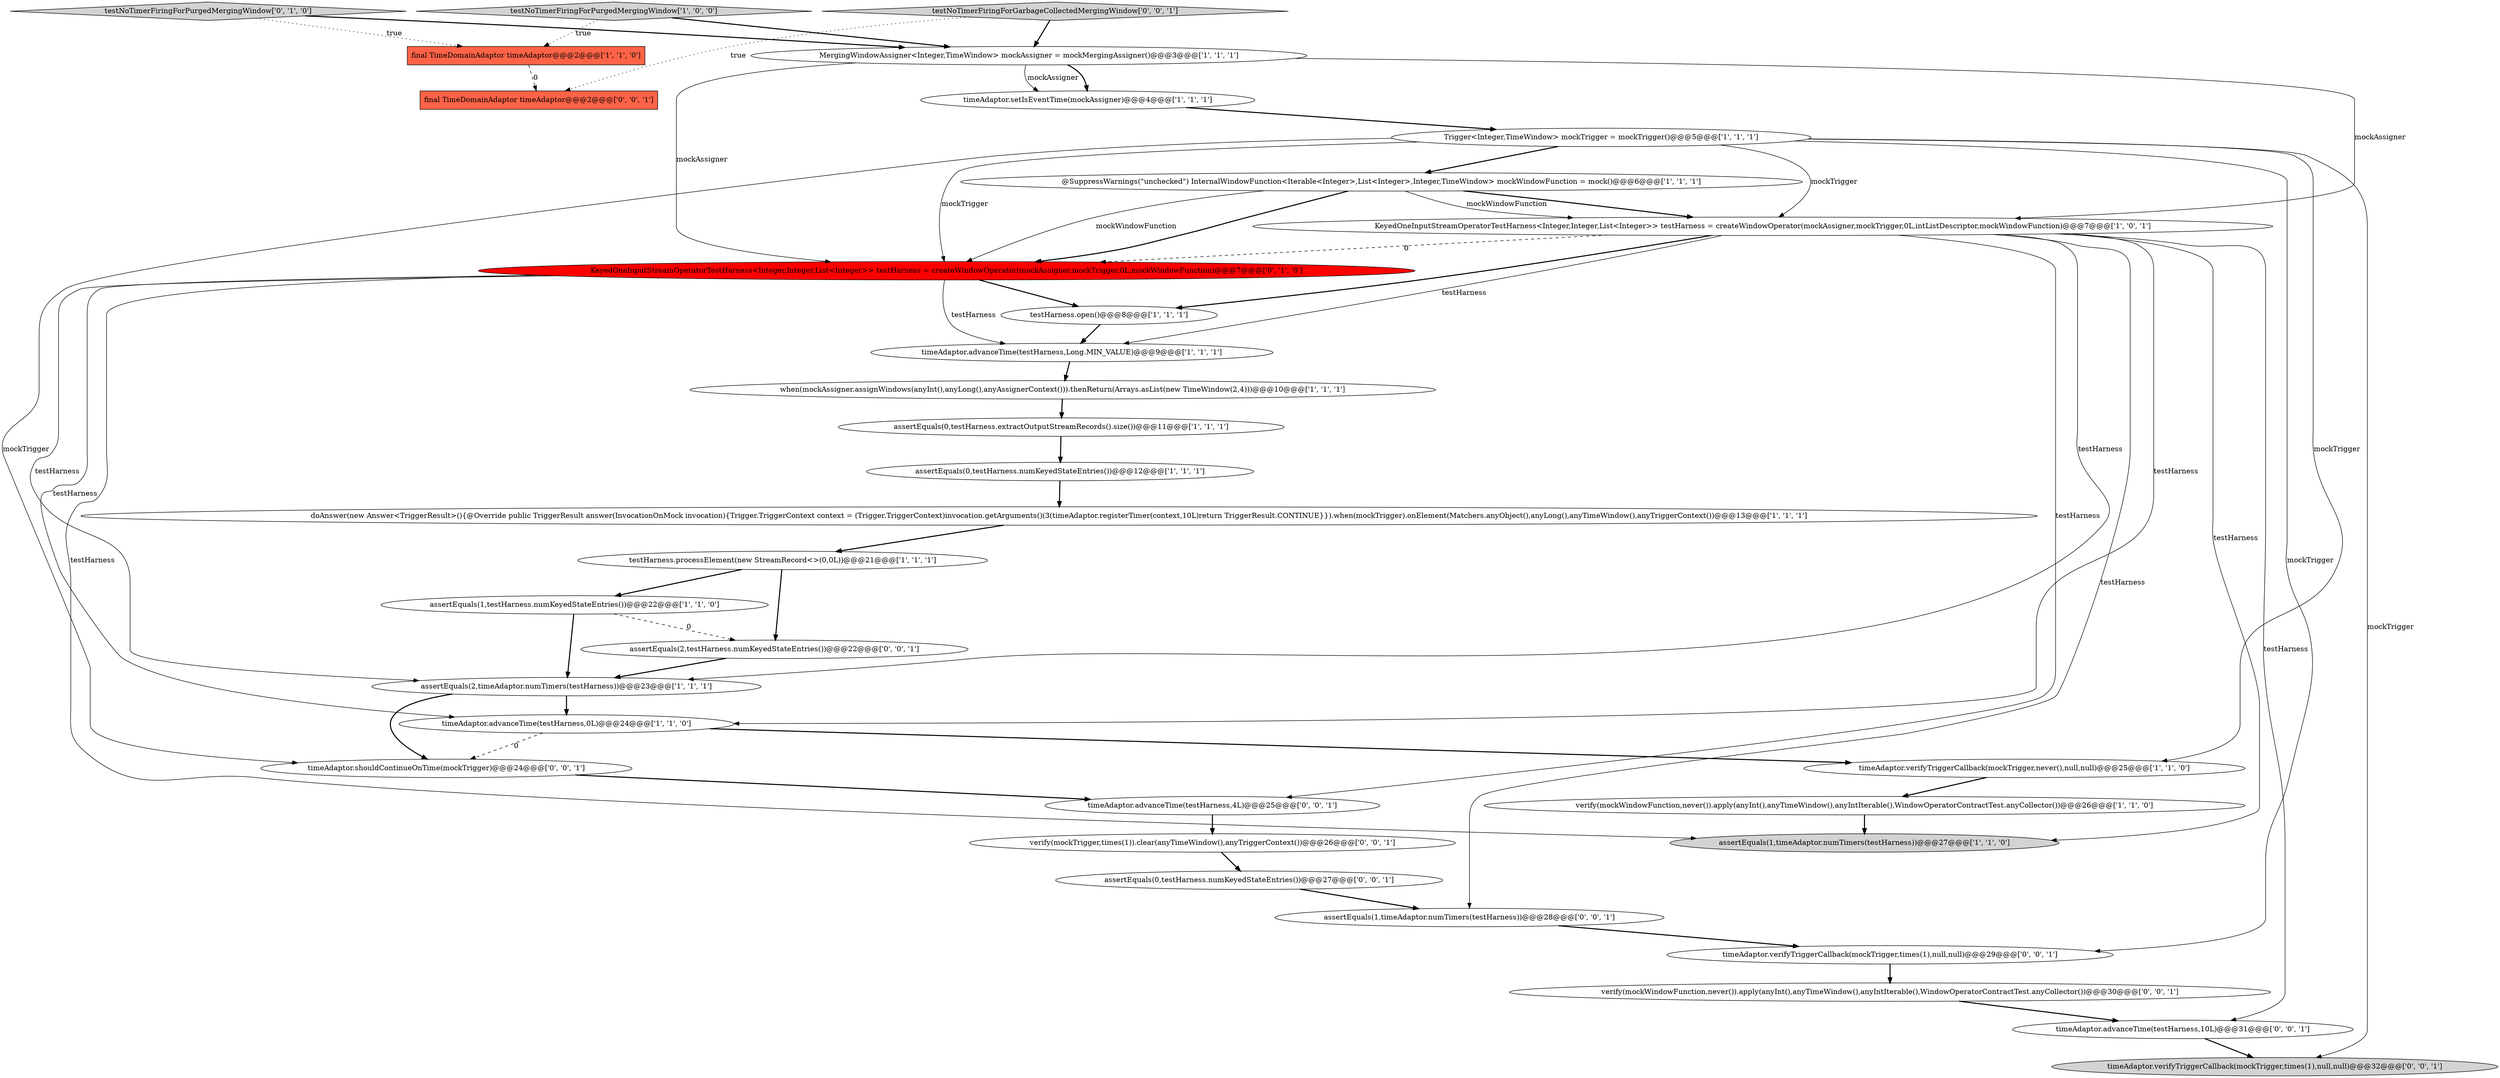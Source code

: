 digraph {
22 [style = filled, label = "timeAdaptor.shouldContinueOnTime(mockTrigger)@@@24@@@['0', '0', '1']", fillcolor = white, shape = ellipse image = "AAA0AAABBB3BBB"];
29 [style = filled, label = "verify(mockTrigger,times(1)).clear(anyTimeWindow(),anyTriggerContext())@@@26@@@['0', '0', '1']", fillcolor = white, shape = ellipse image = "AAA0AAABBB3BBB"];
33 [style = filled, label = "timeAdaptor.advanceTime(testHarness,4L)@@@25@@@['0', '0', '1']", fillcolor = white, shape = ellipse image = "AAA0AAABBB3BBB"];
30 [style = filled, label = "timeAdaptor.advanceTime(testHarness,10L)@@@31@@@['0', '0', '1']", fillcolor = white, shape = ellipse image = "AAA0AAABBB3BBB"];
10 [style = filled, label = "MergingWindowAssigner<Integer,TimeWindow> mockAssigner = mockMergingAssigner()@@@3@@@['1', '1', '1']", fillcolor = white, shape = ellipse image = "AAA0AAABBB1BBB"];
20 [style = filled, label = "KeyedOneInputStreamOperatorTestHarness<Integer,Integer,List<Integer>> testHarness = createWindowOperator(mockAssigner,mockTrigger,0L,mockWindowFunction)@@@7@@@['0', '1', '0']", fillcolor = red, shape = ellipse image = "AAA1AAABBB2BBB"];
6 [style = filled, label = "assertEquals(2,timeAdaptor.numTimers(testHarness))@@@23@@@['1', '1', '1']", fillcolor = white, shape = ellipse image = "AAA0AAABBB1BBB"];
3 [style = filled, label = "assertEquals(1,timeAdaptor.numTimers(testHarness))@@@27@@@['1', '1', '0']", fillcolor = lightgray, shape = ellipse image = "AAA0AAABBB1BBB"];
32 [style = filled, label = "assertEquals(1,timeAdaptor.numTimers(testHarness))@@@28@@@['0', '0', '1']", fillcolor = white, shape = ellipse image = "AAA0AAABBB3BBB"];
18 [style = filled, label = "testNoTimerFiringForPurgedMergingWindow['1', '0', '0']", fillcolor = lightgray, shape = diamond image = "AAA0AAABBB1BBB"];
31 [style = filled, label = "assertEquals(0,testHarness.numKeyedStateEntries())@@@27@@@['0', '0', '1']", fillcolor = white, shape = ellipse image = "AAA0AAABBB3BBB"];
26 [style = filled, label = "final TimeDomainAdaptor timeAdaptor@@@2@@@['0', '0', '1']", fillcolor = tomato, shape = box image = "AAA0AAABBB3BBB"];
14 [style = filled, label = "assertEquals(0,testHarness.numKeyedStateEntries())@@@12@@@['1', '1', '1']", fillcolor = white, shape = ellipse image = "AAA0AAABBB1BBB"];
17 [style = filled, label = "timeAdaptor.advanceTime(testHarness,Long.MIN_VALUE)@@@9@@@['1', '1', '1']", fillcolor = white, shape = ellipse image = "AAA0AAABBB1BBB"];
23 [style = filled, label = "verify(mockWindowFunction,never()).apply(anyInt(),anyTimeWindow(),anyIntIterable(),WindowOperatorContractTest.anyCollector())@@@30@@@['0', '0', '1']", fillcolor = white, shape = ellipse image = "AAA0AAABBB3BBB"];
28 [style = filled, label = "assertEquals(2,testHarness.numKeyedStateEntries())@@@22@@@['0', '0', '1']", fillcolor = white, shape = ellipse image = "AAA0AAABBB3BBB"];
5 [style = filled, label = "when(mockAssigner.assignWindows(anyInt(),anyLong(),anyAssignerContext())).thenReturn(Arrays.asList(new TimeWindow(2,4)))@@@10@@@['1', '1', '1']", fillcolor = white, shape = ellipse image = "AAA0AAABBB1BBB"];
16 [style = filled, label = "assertEquals(0,testHarness.extractOutputStreamRecords().size())@@@11@@@['1', '1', '1']", fillcolor = white, shape = ellipse image = "AAA0AAABBB1BBB"];
11 [style = filled, label = "testHarness.open()@@@8@@@['1', '1', '1']", fillcolor = white, shape = ellipse image = "AAA0AAABBB1BBB"];
25 [style = filled, label = "testNoTimerFiringForGarbageCollectedMergingWindow['0', '0', '1']", fillcolor = lightgray, shape = diamond image = "AAA0AAABBB3BBB"];
0 [style = filled, label = "Trigger<Integer,TimeWindow> mockTrigger = mockTrigger()@@@5@@@['1', '1', '1']", fillcolor = white, shape = ellipse image = "AAA0AAABBB1BBB"];
2 [style = filled, label = "timeAdaptor.advanceTime(testHarness,0L)@@@24@@@['1', '1', '0']", fillcolor = white, shape = ellipse image = "AAA0AAABBB1BBB"];
27 [style = filled, label = "timeAdaptor.verifyTriggerCallback(mockTrigger,times(1),null,null)@@@29@@@['0', '0', '1']", fillcolor = white, shape = ellipse image = "AAA0AAABBB3BBB"];
12 [style = filled, label = "testHarness.processElement(new StreamRecord<>(0,0L))@@@21@@@['1', '1', '1']", fillcolor = white, shape = ellipse image = "AAA0AAABBB1BBB"];
1 [style = filled, label = "assertEquals(1,testHarness.numKeyedStateEntries())@@@22@@@['1', '1', '0']", fillcolor = white, shape = ellipse image = "AAA0AAABBB1BBB"];
21 [style = filled, label = "testNoTimerFiringForPurgedMergingWindow['0', '1', '0']", fillcolor = lightgray, shape = diamond image = "AAA0AAABBB2BBB"];
24 [style = filled, label = "timeAdaptor.verifyTriggerCallback(mockTrigger,times(1),null,null)@@@32@@@['0', '0', '1']", fillcolor = lightgray, shape = ellipse image = "AAA0AAABBB3BBB"];
13 [style = filled, label = "final TimeDomainAdaptor timeAdaptor@@@2@@@['1', '1', '0']", fillcolor = tomato, shape = box image = "AAA0AAABBB1BBB"];
7 [style = filled, label = "timeAdaptor.verifyTriggerCallback(mockTrigger,never(),null,null)@@@25@@@['1', '1', '0']", fillcolor = white, shape = ellipse image = "AAA0AAABBB1BBB"];
4 [style = filled, label = "doAnswer(new Answer<TriggerResult>(){@Override public TriggerResult answer(InvocationOnMock invocation){Trigger.TriggerContext context = (Trigger.TriggerContext)invocation.getArguments()(3(timeAdaptor.registerTimer(context,10L)return TriggerResult.CONTINUE}}).when(mockTrigger).onElement(Matchers.anyObject(),anyLong(),anyTimeWindow(),anyTriggerContext())@@@13@@@['1', '1', '1']", fillcolor = white, shape = ellipse image = "AAA0AAABBB1BBB"];
15 [style = filled, label = "timeAdaptor.setIsEventTime(mockAssigner)@@@4@@@['1', '1', '1']", fillcolor = white, shape = ellipse image = "AAA0AAABBB1BBB"];
9 [style = filled, label = "KeyedOneInputStreamOperatorTestHarness<Integer,Integer,List<Integer>> testHarness = createWindowOperator(mockAssigner,mockTrigger,0L,intListDescriptor,mockWindowFunction)@@@7@@@['1', '0', '1']", fillcolor = white, shape = ellipse image = "AAA0AAABBB1BBB"];
19 [style = filled, label = "verify(mockWindowFunction,never()).apply(anyInt(),anyTimeWindow(),anyIntIterable(),WindowOperatorContractTest.anyCollector())@@@26@@@['1', '1', '0']", fillcolor = white, shape = ellipse image = "AAA0AAABBB1BBB"];
8 [style = filled, label = "@SuppressWarnings(\"unchecked\") InternalWindowFunction<Iterable<Integer>,List<Integer>,Integer,TimeWindow> mockWindowFunction = mock()@@@6@@@['1', '1', '1']", fillcolor = white, shape = ellipse image = "AAA0AAABBB1BBB"];
9->20 [style = dashed, label="0"];
21->10 [style = bold, label=""];
30->24 [style = bold, label=""];
17->5 [style = bold, label=""];
22->33 [style = bold, label=""];
28->6 [style = bold, label=""];
10->15 [style = bold, label=""];
0->24 [style = solid, label="mockTrigger"];
9->11 [style = bold, label=""];
12->28 [style = bold, label=""];
23->30 [style = bold, label=""];
0->20 [style = solid, label="mockTrigger"];
6->22 [style = bold, label=""];
31->32 [style = bold, label=""];
29->31 [style = bold, label=""];
9->17 [style = solid, label="testHarness"];
10->20 [style = solid, label="mockAssigner"];
20->6 [style = solid, label="testHarness"];
10->9 [style = solid, label="mockAssigner"];
0->22 [style = solid, label="mockTrigger"];
32->27 [style = bold, label=""];
0->7 [style = solid, label="mockTrigger"];
18->13 [style = dotted, label="true"];
20->17 [style = solid, label="testHarness"];
10->15 [style = solid, label="mockAssigner"];
9->2 [style = solid, label="testHarness"];
20->11 [style = bold, label=""];
1->28 [style = dashed, label="0"];
12->1 [style = bold, label=""];
13->26 [style = dashed, label="0"];
6->2 [style = bold, label=""];
33->29 [style = bold, label=""];
5->16 [style = bold, label=""];
20->3 [style = solid, label="testHarness"];
1->6 [style = bold, label=""];
8->20 [style = bold, label=""];
0->9 [style = solid, label="mockTrigger"];
8->20 [style = solid, label="mockWindowFunction"];
18->10 [style = bold, label=""];
20->2 [style = solid, label="testHarness"];
9->33 [style = solid, label="testHarness"];
9->32 [style = solid, label="testHarness"];
15->0 [style = bold, label=""];
9->30 [style = solid, label="testHarness"];
0->8 [style = bold, label=""];
8->9 [style = bold, label=""];
9->6 [style = solid, label="testHarness"];
4->12 [style = bold, label=""];
11->17 [style = bold, label=""];
16->14 [style = bold, label=""];
25->10 [style = bold, label=""];
9->3 [style = solid, label="testHarness"];
0->27 [style = solid, label="mockTrigger"];
27->23 [style = bold, label=""];
21->13 [style = dotted, label="true"];
2->7 [style = bold, label=""];
2->22 [style = dashed, label="0"];
7->19 [style = bold, label=""];
8->9 [style = solid, label="mockWindowFunction"];
19->3 [style = bold, label=""];
25->26 [style = dotted, label="true"];
14->4 [style = bold, label=""];
}
